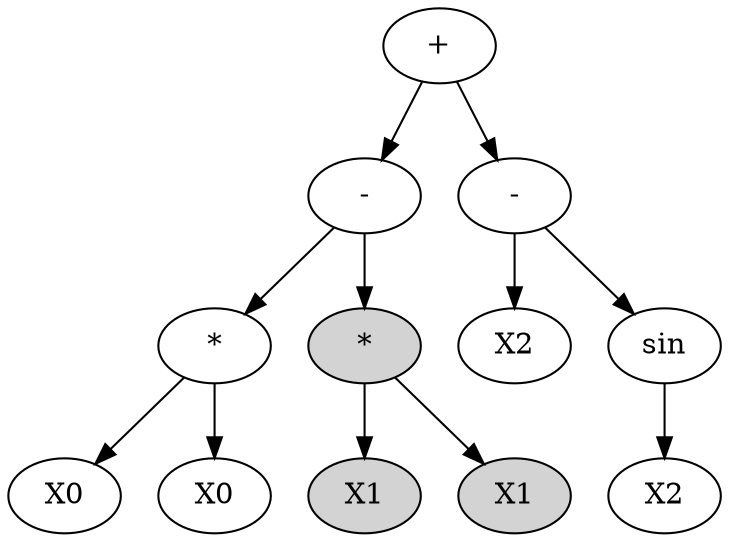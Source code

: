 digraph hoist_mut_before {
	compound=true
	A1 [label="+"]
	B1 [label="-"]
	C1 [label="-"]
	D1 [label="*"]
	E1 [label="*" style=filled]
	F1 [label=X2]
	G1 [label=sin]
	H1 [label=X0]
	I1 [label=X0]
	J1 [label=X1 style=filled]
	K1 [label=X1 style=filled]
	L1 [label=X2]
	A1 -> B1
	A1 -> C1
	B1 -> D1
	B1 -> E1
	C1 -> F1
	C1 -> G1
	D1 -> H1
	D1 -> I1
	E1 -> J1
	E1 -> K1
	G1 -> L1
}
